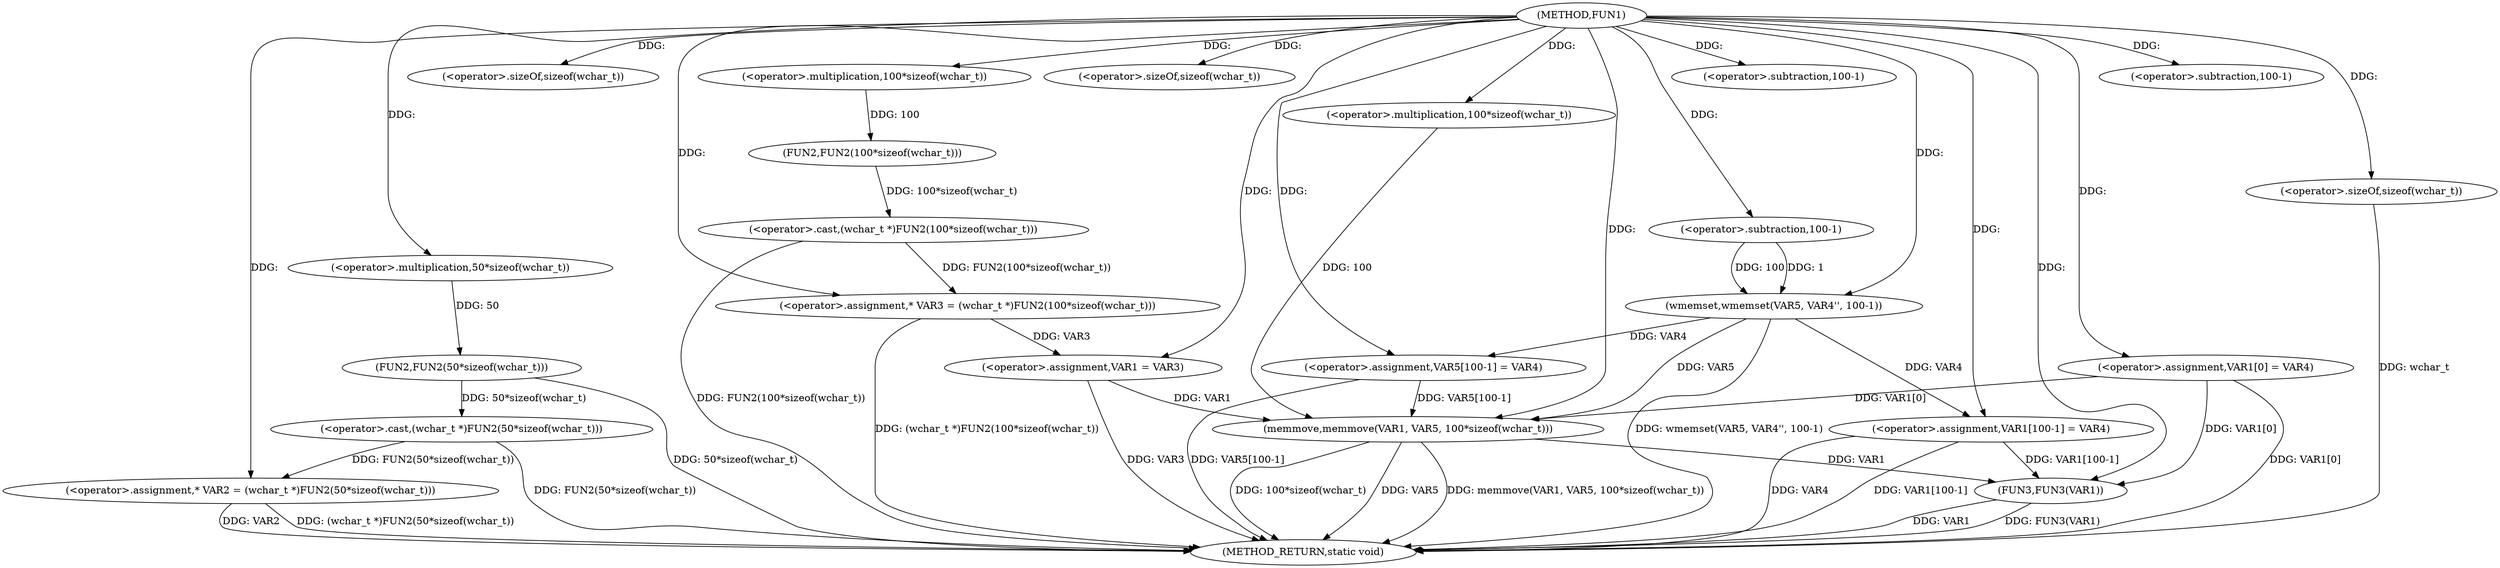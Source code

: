 digraph FUN1 {  
"1000100" [label = "(METHOD,FUN1)" ]
"1000162" [label = "(METHOD_RETURN,static void)" ]
"1000104" [label = "(<operator>.assignment,* VAR2 = (wchar_t *)FUN2(50*sizeof(wchar_t)))" ]
"1000106" [label = "(<operator>.cast,(wchar_t *)FUN2(50*sizeof(wchar_t)))" ]
"1000108" [label = "(FUN2,FUN2(50*sizeof(wchar_t)))" ]
"1000109" [label = "(<operator>.multiplication,50*sizeof(wchar_t))" ]
"1000111" [label = "(<operator>.sizeOf,sizeof(wchar_t))" ]
"1000114" [label = "(<operator>.assignment,* VAR3 = (wchar_t *)FUN2(100*sizeof(wchar_t)))" ]
"1000116" [label = "(<operator>.cast,(wchar_t *)FUN2(100*sizeof(wchar_t)))" ]
"1000118" [label = "(FUN2,FUN2(100*sizeof(wchar_t)))" ]
"1000119" [label = "(<operator>.multiplication,100*sizeof(wchar_t))" ]
"1000121" [label = "(<operator>.sizeOf,sizeof(wchar_t))" ]
"1000123" [label = "(<operator>.assignment,VAR1 = VAR3)" ]
"1000126" [label = "(<operator>.assignment,VAR1[0] = VAR4)" ]
"1000133" [label = "(wmemset,wmemset(VAR5, VAR4'', 100-1))" ]
"1000136" [label = "(<operator>.subtraction,100-1)" ]
"1000139" [label = "(<operator>.assignment,VAR5[100-1] = VAR4)" ]
"1000142" [label = "(<operator>.subtraction,100-1)" ]
"1000146" [label = "(memmove,memmove(VAR1, VAR5, 100*sizeof(wchar_t)))" ]
"1000149" [label = "(<operator>.multiplication,100*sizeof(wchar_t))" ]
"1000151" [label = "(<operator>.sizeOf,sizeof(wchar_t))" ]
"1000153" [label = "(<operator>.assignment,VAR1[100-1] = VAR4)" ]
"1000156" [label = "(<operator>.subtraction,100-1)" ]
"1000160" [label = "(FUN3,FUN3(VAR1))" ]
  "1000153" -> "1000162"  [ label = "DDG: VAR4"] 
  "1000123" -> "1000162"  [ label = "DDG: VAR3"] 
  "1000106" -> "1000162"  [ label = "DDG: FUN2(50*sizeof(wchar_t))"] 
  "1000104" -> "1000162"  [ label = "DDG: VAR2"] 
  "1000116" -> "1000162"  [ label = "DDG: FUN2(100*sizeof(wchar_t))"] 
  "1000133" -> "1000162"  [ label = "DDG: wmemset(VAR5, VAR4'', 100-1)"] 
  "1000153" -> "1000162"  [ label = "DDG: VAR1[100-1]"] 
  "1000146" -> "1000162"  [ label = "DDG: memmove(VAR1, VAR5, 100*sizeof(wchar_t))"] 
  "1000160" -> "1000162"  [ label = "DDG: FUN3(VAR1)"] 
  "1000139" -> "1000162"  [ label = "DDG: VAR5[100-1]"] 
  "1000151" -> "1000162"  [ label = "DDG: wchar_t"] 
  "1000146" -> "1000162"  [ label = "DDG: 100*sizeof(wchar_t)"] 
  "1000146" -> "1000162"  [ label = "DDG: VAR5"] 
  "1000126" -> "1000162"  [ label = "DDG: VAR1[0]"] 
  "1000160" -> "1000162"  [ label = "DDG: VAR1"] 
  "1000114" -> "1000162"  [ label = "DDG: (wchar_t *)FUN2(100*sizeof(wchar_t))"] 
  "1000104" -> "1000162"  [ label = "DDG: (wchar_t *)FUN2(50*sizeof(wchar_t))"] 
  "1000108" -> "1000162"  [ label = "DDG: 50*sizeof(wchar_t)"] 
  "1000106" -> "1000104"  [ label = "DDG: FUN2(50*sizeof(wchar_t))"] 
  "1000100" -> "1000104"  [ label = "DDG: "] 
  "1000108" -> "1000106"  [ label = "DDG: 50*sizeof(wchar_t)"] 
  "1000109" -> "1000108"  [ label = "DDG: 50"] 
  "1000100" -> "1000109"  [ label = "DDG: "] 
  "1000100" -> "1000111"  [ label = "DDG: "] 
  "1000116" -> "1000114"  [ label = "DDG: FUN2(100*sizeof(wchar_t))"] 
  "1000100" -> "1000114"  [ label = "DDG: "] 
  "1000118" -> "1000116"  [ label = "DDG: 100*sizeof(wchar_t)"] 
  "1000119" -> "1000118"  [ label = "DDG: 100"] 
  "1000100" -> "1000119"  [ label = "DDG: "] 
  "1000100" -> "1000121"  [ label = "DDG: "] 
  "1000114" -> "1000123"  [ label = "DDG: VAR3"] 
  "1000100" -> "1000123"  [ label = "DDG: "] 
  "1000100" -> "1000126"  [ label = "DDG: "] 
  "1000100" -> "1000133"  [ label = "DDG: "] 
  "1000136" -> "1000133"  [ label = "DDG: 100"] 
  "1000136" -> "1000133"  [ label = "DDG: 1"] 
  "1000100" -> "1000136"  [ label = "DDG: "] 
  "1000133" -> "1000139"  [ label = "DDG: VAR4"] 
  "1000100" -> "1000139"  [ label = "DDG: "] 
  "1000100" -> "1000142"  [ label = "DDG: "] 
  "1000126" -> "1000146"  [ label = "DDG: VAR1[0]"] 
  "1000123" -> "1000146"  [ label = "DDG: VAR1"] 
  "1000100" -> "1000146"  [ label = "DDG: "] 
  "1000139" -> "1000146"  [ label = "DDG: VAR5[100-1]"] 
  "1000133" -> "1000146"  [ label = "DDG: VAR5"] 
  "1000149" -> "1000146"  [ label = "DDG: 100"] 
  "1000100" -> "1000149"  [ label = "DDG: "] 
  "1000100" -> "1000151"  [ label = "DDG: "] 
  "1000100" -> "1000153"  [ label = "DDG: "] 
  "1000133" -> "1000153"  [ label = "DDG: VAR4"] 
  "1000100" -> "1000156"  [ label = "DDG: "] 
  "1000126" -> "1000160"  [ label = "DDG: VAR1[0]"] 
  "1000153" -> "1000160"  [ label = "DDG: VAR1[100-1]"] 
  "1000146" -> "1000160"  [ label = "DDG: VAR1"] 
  "1000100" -> "1000160"  [ label = "DDG: "] 
}
